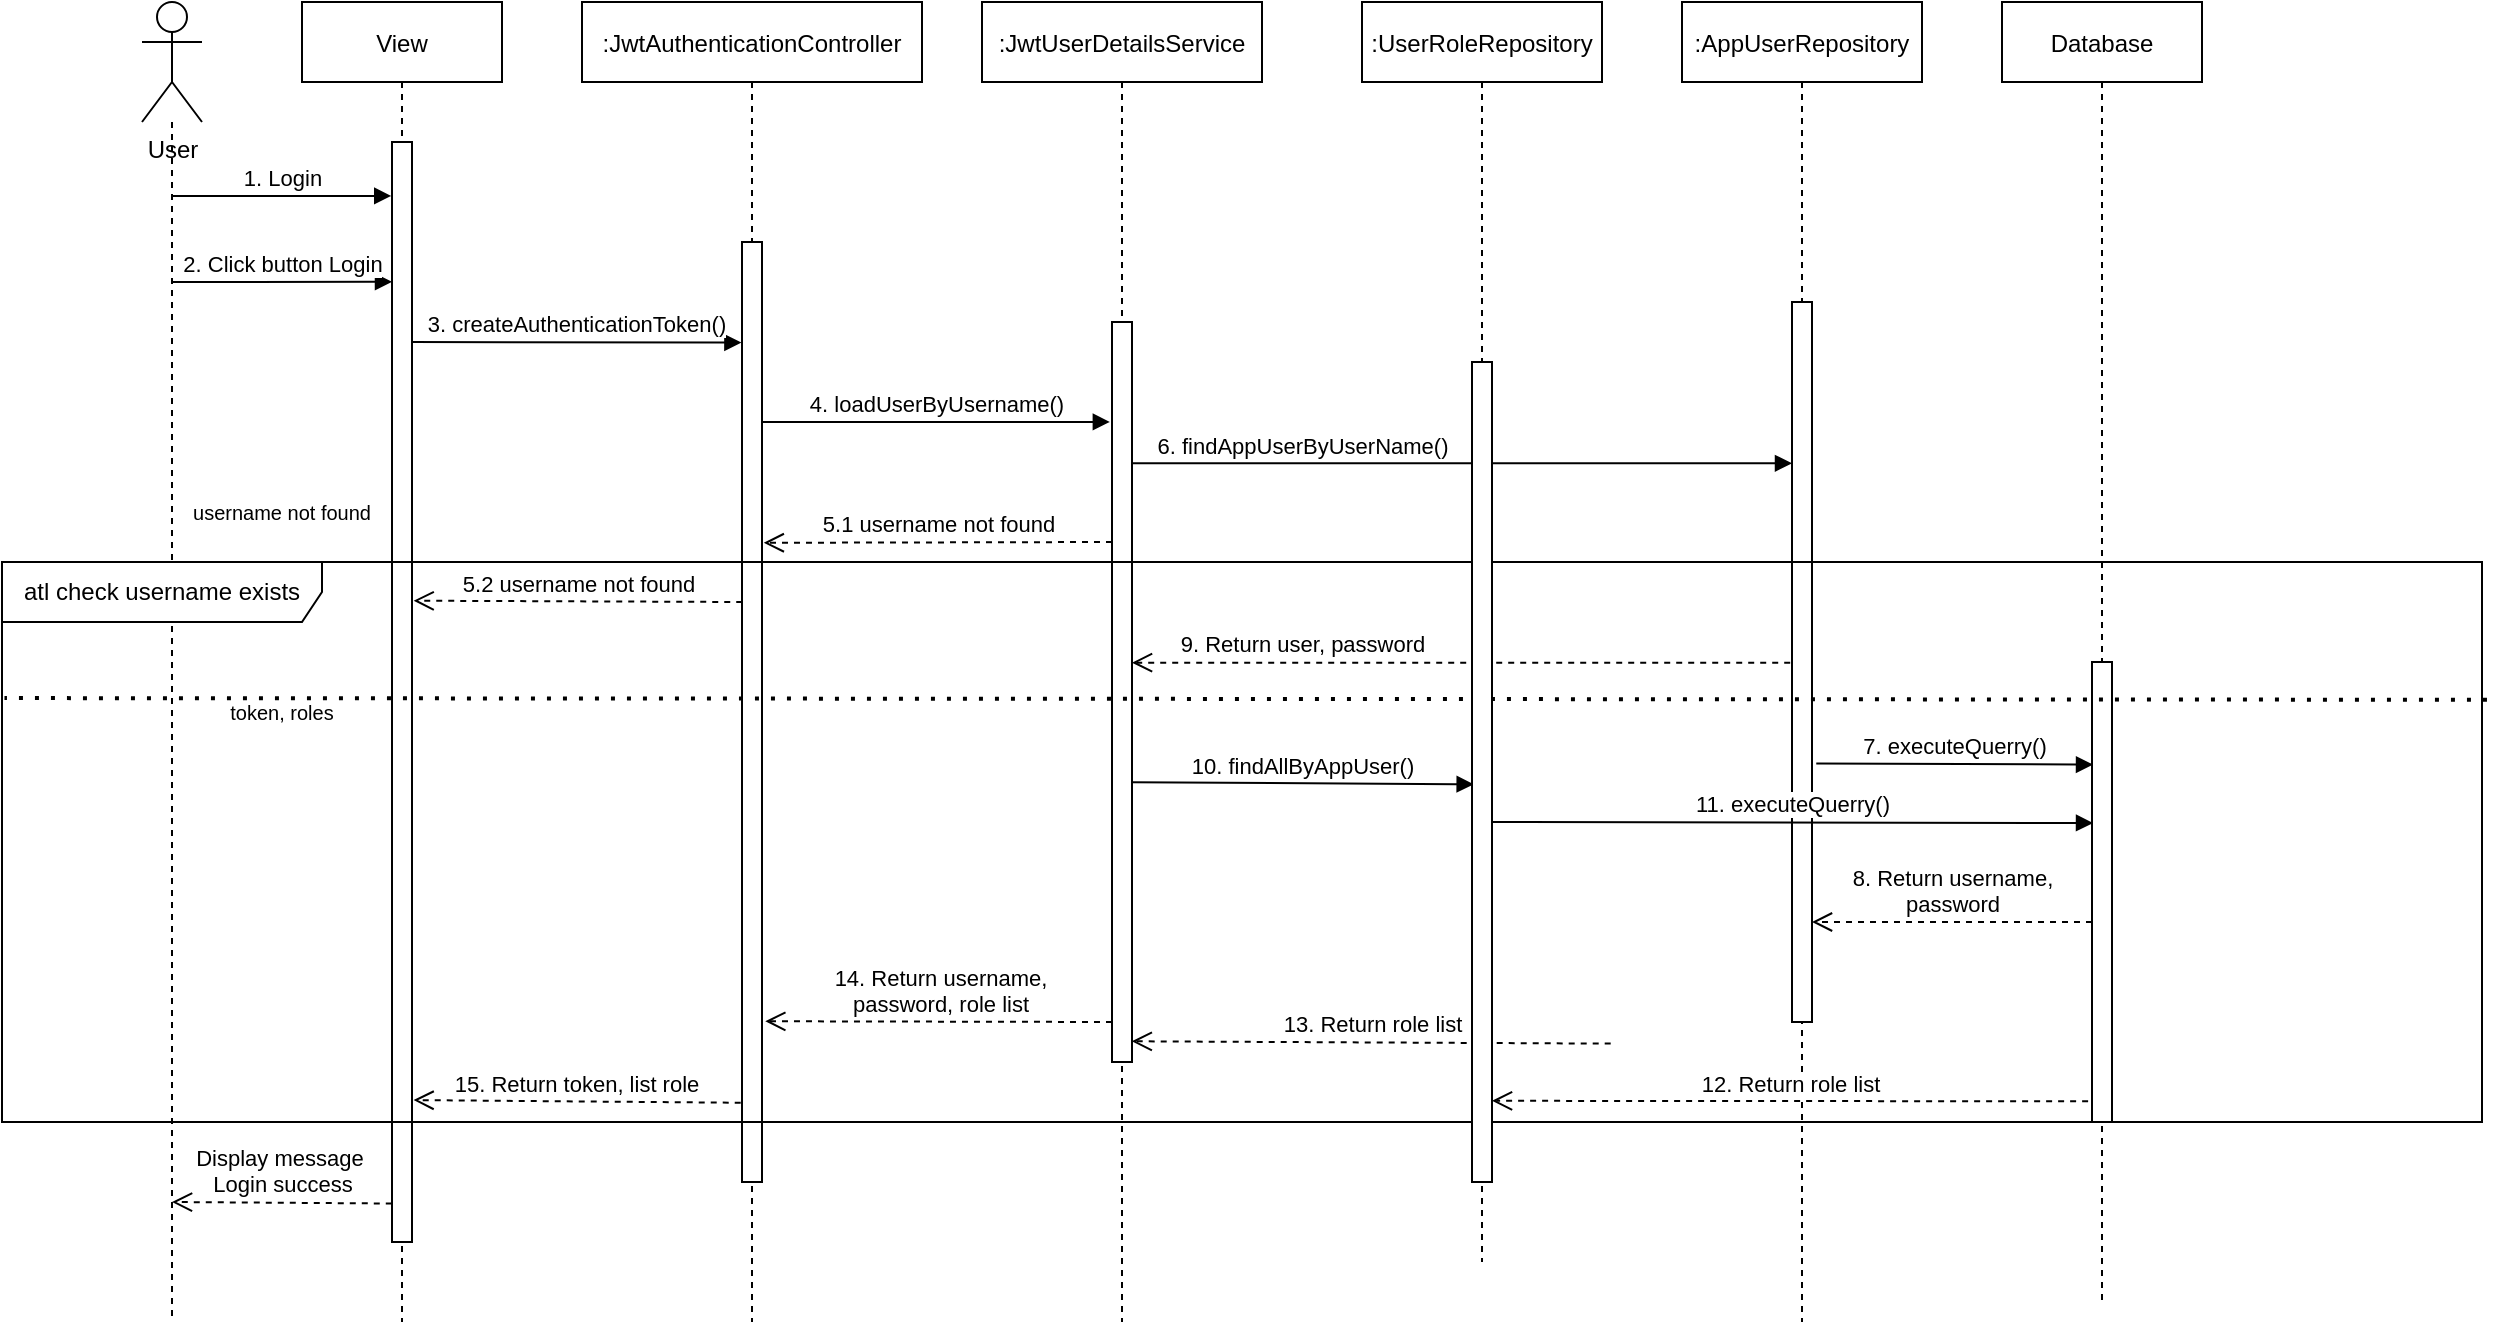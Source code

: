 <mxfile version="20.2.3" type="device"><diagram id="kgpKYQtTHZ0yAKxKKP6v" name="Page-1"><mxGraphModel dx="1422" dy="754" grid="1" gridSize="10" guides="1" tooltips="1" connect="1" arrows="1" fold="1" page="1" pageScale="1" pageWidth="850" pageHeight="1100" math="0" shadow="0"><root><mxCell id="0"/><mxCell id="1" parent="0"/><mxCell id="1rYxMRe_m1wBD9LGmmaj-11" style="edgeStyle=orthogonalEdgeStyle;rounded=0;orthogonalLoop=1;jettySize=auto;html=1;dashed=1;endArrow=none;endFill=0;" parent="1" source="1rYxMRe_m1wBD9LGmmaj-10" edge="1"><mxGeometry relative="1" as="geometry"><mxPoint x="95" y="1070" as="targetPoint"/></mxGeometry></mxCell><mxCell id="1rYxMRe_m1wBD9LGmmaj-10" value="User" style="shape=umlActor;verticalLabelPosition=bottom;verticalAlign=top;html=1;" parent="1" vertex="1"><mxGeometry x="80" y="410" width="30" height="60" as="geometry"/></mxCell><mxCell id="1rYxMRe_m1wBD9LGmmaj-12" value="View" style="shape=umlLifeline;perimeter=lifelinePerimeter;container=1;collapsible=0;recursiveResize=0;rounded=0;shadow=0;strokeWidth=1;" parent="1" vertex="1"><mxGeometry x="160" y="410" width="100" height="660" as="geometry"/></mxCell><mxCell id="qmz-Rkhk1G4MUNowT01Y-6" value="" style="html=1;points=[];perimeter=orthogonalPerimeter;" parent="1rYxMRe_m1wBD9LGmmaj-12" vertex="1"><mxGeometry x="45" y="70" width="10" height="550" as="geometry"/></mxCell><mxCell id="qmz-Rkhk1G4MUNowT01Y-3" value="1. Login" style="html=1;verticalAlign=bottom;endArrow=block;entryX=-0.038;entryY=0.049;entryDx=0;entryDy=0;entryPerimeter=0;" parent="1rYxMRe_m1wBD9LGmmaj-12" target="qmz-Rkhk1G4MUNowT01Y-6" edge="1"><mxGeometry width="80" relative="1" as="geometry"><mxPoint x="-65.02" y="97" as="sourcePoint"/><mxPoint x="39.98" y="97" as="targetPoint"/></mxGeometry></mxCell><mxCell id="qmz-Rkhk1G4MUNowT01Y-4" value="2. Click button Login" style="html=1;verticalAlign=bottom;endArrow=block;entryX=0.002;entryY=0.278;entryDx=0;entryDy=0;entryPerimeter=0;" parent="1rYxMRe_m1wBD9LGmmaj-12" edge="1"><mxGeometry width="80" relative="1" as="geometry"><mxPoint x="-65.02" y="140" as="sourcePoint"/><mxPoint x="45.0" y="139.9" as="targetPoint"/></mxGeometry></mxCell><mxCell id="qmz-Rkhk1G4MUNowT01Y-29" value="token, roles" style="text;html=1;strokeColor=none;fillColor=none;align=center;verticalAlign=middle;whiteSpace=wrap;rounded=0;fontSize=10;" parent="1rYxMRe_m1wBD9LGmmaj-12" vertex="1"><mxGeometry x="-60" y="340" width="100" height="30" as="geometry"/></mxCell><mxCell id="1rYxMRe_m1wBD9LGmmaj-13" value=":JwtAuthenticationController" style="shape=umlLifeline;perimeter=lifelinePerimeter;container=1;collapsible=0;recursiveResize=0;rounded=0;shadow=0;strokeWidth=1;" parent="1" vertex="1"><mxGeometry x="300" y="410" width="170" height="660" as="geometry"/></mxCell><mxCell id="qmz-Rkhk1G4MUNowT01Y-7" value="" style="html=1;points=[];perimeter=orthogonalPerimeter;" parent="1rYxMRe_m1wBD9LGmmaj-13" vertex="1"><mxGeometry x="80" y="120" width="10" height="470" as="geometry"/></mxCell><mxCell id="qmz-Rkhk1G4MUNowT01Y-14" value="4. loadUserByUsername()" style="html=1;verticalAlign=bottom;endArrow=block;entryX=-0.107;entryY=0.135;entryDx=0;entryDy=0;entryPerimeter=0;" parent="1rYxMRe_m1wBD9LGmmaj-13" target="qmz-Rkhk1G4MUNowT01Y-13" edge="1"><mxGeometry width="80" relative="1" as="geometry"><mxPoint x="90.0" y="210" as="sourcePoint"/><mxPoint x="170.0" y="210" as="targetPoint"/></mxGeometry></mxCell><mxCell id="1rYxMRe_m1wBD9LGmmaj-14" value=":JwtUserDetailsService" style="shape=umlLifeline;perimeter=lifelinePerimeter;container=1;collapsible=0;recursiveResize=0;rounded=0;shadow=0;strokeWidth=1;" parent="1" vertex="1"><mxGeometry x="500" y="410" width="140" height="660" as="geometry"/></mxCell><mxCell id="qmz-Rkhk1G4MUNowT01Y-13" value="" style="html=1;points=[];perimeter=orthogonalPerimeter;" parent="1rYxMRe_m1wBD9LGmmaj-14" vertex="1"><mxGeometry x="65" y="160" width="10" height="370" as="geometry"/></mxCell><mxCell id="1rYxMRe_m1wBD9LGmmaj-15" value=":AppUserRepository" style="shape=umlLifeline;perimeter=lifelinePerimeter;container=1;collapsible=0;recursiveResize=0;rounded=0;shadow=0;strokeWidth=1;" parent="1" vertex="1"><mxGeometry x="850" y="410" width="120" height="660" as="geometry"/></mxCell><mxCell id="qmz-Rkhk1G4MUNowT01Y-15" value="" style="html=1;points=[];perimeter=orthogonalPerimeter;" parent="1rYxMRe_m1wBD9LGmmaj-15" vertex="1"><mxGeometry x="55" y="150" width="10" height="360" as="geometry"/></mxCell><mxCell id="1rYxMRe_m1wBD9LGmmaj-16" value="Database" style="shape=umlLifeline;perimeter=lifelinePerimeter;container=1;collapsible=0;recursiveResize=0;rounded=0;shadow=0;strokeWidth=1;" parent="1" vertex="1"><mxGeometry x="1010" y="410" width="100" height="650" as="geometry"/></mxCell><mxCell id="qmz-Rkhk1G4MUNowT01Y-17" value="" style="html=1;points=[];perimeter=orthogonalPerimeter;" parent="1rYxMRe_m1wBD9LGmmaj-16" vertex="1"><mxGeometry x="45" y="330" width="10" height="230" as="geometry"/></mxCell><mxCell id="qmz-Rkhk1G4MUNowT01Y-20" value="8. Return username,&lt;br&gt;password" style="html=1;verticalAlign=bottom;endArrow=open;dashed=1;endSize=8;" parent="1rYxMRe_m1wBD9LGmmaj-16" target="qmz-Rkhk1G4MUNowT01Y-15" edge="1"><mxGeometry relative="1" as="geometry"><mxPoint x="45" y="460" as="sourcePoint"/><mxPoint x="-35" y="460" as="targetPoint"/></mxGeometry></mxCell><mxCell id="qmz-Rkhk1G4MUNowT01Y-10" value="3. createAuthenticationToken()" style="html=1;verticalAlign=bottom;endArrow=block;entryX=-0.03;entryY=0.107;entryDx=0;entryDy=0;entryPerimeter=0;" parent="1" target="qmz-Rkhk1G4MUNowT01Y-7" edge="1"><mxGeometry width="80" relative="1" as="geometry"><mxPoint x="215" y="580" as="sourcePoint"/><mxPoint x="355" y="580" as="targetPoint"/></mxGeometry></mxCell><mxCell id="qmz-Rkhk1G4MUNowT01Y-16" value="6. findAppUserByUserName()" style="html=1;verticalAlign=bottom;endArrow=block;exitX=0.997;exitY=0.191;exitDx=0;exitDy=0;exitPerimeter=0;" parent="1" source="qmz-Rkhk1G4MUNowT01Y-13" target="qmz-Rkhk1G4MUNowT01Y-15" edge="1"><mxGeometry x="-0.485" width="80" relative="1" as="geometry"><mxPoint x="575.339" y="710" as="sourcePoint"/><mxPoint x="690" y="710" as="targetPoint"/><mxPoint as="offset"/></mxGeometry></mxCell><mxCell id="qmz-Rkhk1G4MUNowT01Y-22" value="14. Return username,&lt;br&gt;password, role list" style="html=1;verticalAlign=bottom;endArrow=open;dashed=1;endSize=8;entryX=1.164;entryY=0.829;entryDx=0;entryDy=0;entryPerimeter=0;" parent="1" target="qmz-Rkhk1G4MUNowT01Y-7" edge="1"><mxGeometry relative="1" as="geometry"><mxPoint x="565" y="920" as="sourcePoint"/><mxPoint x="405" y="920" as="targetPoint"/></mxGeometry></mxCell><mxCell id="qmz-Rkhk1G4MUNowT01Y-23" value="15. Return token, list role" style="html=1;verticalAlign=bottom;endArrow=open;dashed=1;endSize=8;entryX=1.079;entryY=0.871;entryDx=0;entryDy=0;entryPerimeter=0;" parent="1" target="qmz-Rkhk1G4MUNowT01Y-6" edge="1"><mxGeometry relative="1" as="geometry"><mxPoint x="379.36" y="960.37" as="sourcePoint"/><mxPoint x="240" y="960" as="targetPoint"/></mxGeometry></mxCell><mxCell id="qmz-Rkhk1G4MUNowT01Y-25" value="5.1 username not found" style="html=1;verticalAlign=bottom;endArrow=open;dashed=1;endSize=8;entryX=1.088;entryY=0.32;entryDx=0;entryDy=0;entryPerimeter=0;" parent="1" target="qmz-Rkhk1G4MUNowT01Y-7" edge="1"><mxGeometry relative="1" as="geometry"><mxPoint x="565" y="680" as="sourcePoint"/><mxPoint x="485" y="680" as="targetPoint"/></mxGeometry></mxCell><mxCell id="qmz-Rkhk1G4MUNowT01Y-26" value="5.2 username not found" style="html=1;verticalAlign=bottom;endArrow=open;dashed=1;endSize=8;entryX=1.082;entryY=0.417;entryDx=0;entryDy=0;entryPerimeter=0;" parent="1" target="qmz-Rkhk1G4MUNowT01Y-6" edge="1"><mxGeometry relative="1" as="geometry"><mxPoint x="380.12" y="710" as="sourcePoint"/><mxPoint x="240" y="710" as="targetPoint"/></mxGeometry></mxCell><mxCell id="qmz-Rkhk1G4MUNowT01Y-27" value="username not found" style="text;html=1;strokeColor=none;fillColor=none;align=center;verticalAlign=middle;whiteSpace=wrap;rounded=0;fontSize=10;" parent="1" vertex="1"><mxGeometry x="100" y="650" width="100" height="30" as="geometry"/></mxCell><mxCell id="qmz-Rkhk1G4MUNowT01Y-30" value="Display message&amp;nbsp;&lt;br&gt;Login success" style="html=1;verticalAlign=bottom;endArrow=open;dashed=1;endSize=8;exitX=-0.011;exitY=0.965;exitDx=0;exitDy=0;exitPerimeter=0;" parent="1" source="qmz-Rkhk1G4MUNowT01Y-6" edge="1"><mxGeometry relative="1" as="geometry"><mxPoint x="200" y="1010" as="sourcePoint"/><mxPoint x="95" y="1010" as="targetPoint"/></mxGeometry></mxCell><mxCell id="qmz-Rkhk1G4MUNowT01Y-21" value="9. Return user, password" style="html=1;verticalAlign=bottom;endArrow=open;dashed=1;endSize=8;exitX=-0.09;exitY=0.501;exitDx=0;exitDy=0;exitPerimeter=0;" parent="1" source="qmz-Rkhk1G4MUNowT01Y-15" target="qmz-Rkhk1G4MUNowT01Y-13" edge="1"><mxGeometry x="0.483" relative="1" as="geometry"><mxPoint x="900" y="740" as="sourcePoint"/><mxPoint x="595" y="900" as="targetPoint"/><mxPoint as="offset"/></mxGeometry></mxCell><mxCell id="B4eRHXr9CjJ5Q1LvAJyQ-1" value=":UserRoleRepository" style="shape=umlLifeline;perimeter=lifelinePerimeter;container=1;collapsible=0;recursiveResize=0;rounded=0;shadow=0;strokeWidth=1;" parent="1" vertex="1"><mxGeometry x="690" y="410" width="120" height="630" as="geometry"/></mxCell><mxCell id="B4eRHXr9CjJ5Q1LvAJyQ-3" value="10. findAllByAppUser()" style="html=1;verticalAlign=bottom;endArrow=block;exitX=1.173;exitY=0.622;exitDx=0;exitDy=0;exitPerimeter=0;entryX=0.083;entryY=0.515;entryDx=0;entryDy=0;entryPerimeter=0;" parent="1" target="B4eRHXr9CjJ5Q1LvAJyQ-2" edge="1"><mxGeometry width="80" relative="1" as="geometry"><mxPoint x="574.73" y="800.14" as="sourcePoint"/><mxPoint x="750" y="800" as="targetPoint"/></mxGeometry></mxCell><mxCell id="qmz-Rkhk1G4MUNowT01Y-19" value="7. executeQuerry()" style="html=1;verticalAlign=bottom;endArrow=block;exitX=1.214;exitY=0.641;exitDx=0;exitDy=0;exitPerimeter=0;entryX=0.051;entryY=0.223;entryDx=0;entryDy=0;entryPerimeter=0;" parent="1" source="qmz-Rkhk1G4MUNowT01Y-15" target="qmz-Rkhk1G4MUNowT01Y-17" edge="1"><mxGeometry width="80" relative="1" as="geometry"><mxPoint x="915" y="830.05" as="sourcePoint"/><mxPoint x="1030" y="790" as="targetPoint"/></mxGeometry></mxCell><mxCell id="B4eRHXr9CjJ5Q1LvAJyQ-4" value="11. executeQuerry()" style="html=1;verticalAlign=bottom;endArrow=block;entryX=0.051;entryY=0.35;entryDx=0;entryDy=0;entryPerimeter=0;exitX=0.972;exitY=0.561;exitDx=0;exitDy=0;exitPerimeter=0;" parent="1" source="B4eRHXr9CjJ5Q1LvAJyQ-2" target="qmz-Rkhk1G4MUNowT01Y-17" edge="1"><mxGeometry width="80" relative="1" as="geometry"><mxPoint x="760" y="820" as="sourcePoint"/><mxPoint x="1055.56" y="819.86" as="targetPoint"/></mxGeometry></mxCell><mxCell id="B4eRHXr9CjJ5Q1LvAJyQ-5" value="12. Return role list" style="html=1;verticalAlign=bottom;endArrow=open;dashed=1;endSize=8;entryX=1;entryY=0.901;entryDx=0;entryDy=0;entryPerimeter=0;exitX=-0.194;exitY=0.955;exitDx=0;exitDy=0;exitPerimeter=0;" parent="1" source="qmz-Rkhk1G4MUNowT01Y-17" target="B4eRHXr9CjJ5Q1LvAJyQ-2" edge="1"><mxGeometry relative="1" as="geometry"><mxPoint x="1055.0" y="900" as="sourcePoint"/><mxPoint x="915.0" y="900" as="targetPoint"/></mxGeometry></mxCell><mxCell id="B4eRHXr9CjJ5Q1LvAJyQ-6" value="13. Return role list" style="html=1;verticalAlign=bottom;endArrow=open;dashed=1;endSize=8;entryX=0.988;entryY=0.972;entryDx=0;entryDy=0;entryPerimeter=0;exitX=-0.194;exitY=0.955;exitDx=0;exitDy=0;exitPerimeter=0;" parent="1" target="qmz-Rkhk1G4MUNowT01Y-13" edge="1"><mxGeometry relative="1" as="geometry"><mxPoint x="814.35" y="930.81" as="sourcePoint"/><mxPoint x="587" y="930.0" as="targetPoint"/></mxGeometry></mxCell><mxCell id="aUibMhwb1qIDEOutr5CQ-1" value="atl check username exists" style="shape=umlFrame;whiteSpace=wrap;html=1;width=160;height=30;" parent="1" vertex="1"><mxGeometry x="10" y="690" width="1240" height="280" as="geometry"/></mxCell><mxCell id="aUibMhwb1qIDEOutr5CQ-3" value="" style="endArrow=none;dashed=1;html=1;dashPattern=1 3;strokeWidth=2;rounded=0;exitX=1.002;exitY=0.246;exitDx=0;exitDy=0;exitPerimeter=0;startArrow=none;entryX=0.001;entryY=0.243;entryDx=0;entryDy=0;entryPerimeter=0;" parent="1" source="aUibMhwb1qIDEOutr5CQ-1" edge="1" target="aUibMhwb1qIDEOutr5CQ-1"><mxGeometry width="50" height="50" relative="1" as="geometry"><mxPoint x="-90" y="720" as="sourcePoint"/><mxPoint x="-30" y="720" as="targetPoint"/></mxGeometry></mxCell><mxCell id="B4eRHXr9CjJ5Q1LvAJyQ-2" value="" style="html=1;points=[];perimeter=orthogonalPerimeter;" parent="1" vertex="1"><mxGeometry x="745" y="590" width="10" height="410" as="geometry"/></mxCell></root></mxGraphModel></diagram></mxfile>